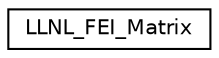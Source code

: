 digraph "Graphical Class Hierarchy"
{
 // LATEX_PDF_SIZE
  edge [fontname="Helvetica",fontsize="10",labelfontname="Helvetica",labelfontsize="10"];
  node [fontname="Helvetica",fontsize="10",shape=record];
  rankdir="LR";
  Node0 [label="LLNL_FEI_Matrix",height=0.2,width=0.4,color="black", fillcolor="white", style="filled",URL="$class_l_l_n_l___f_e_i___matrix.html",tooltip=" "];
}
